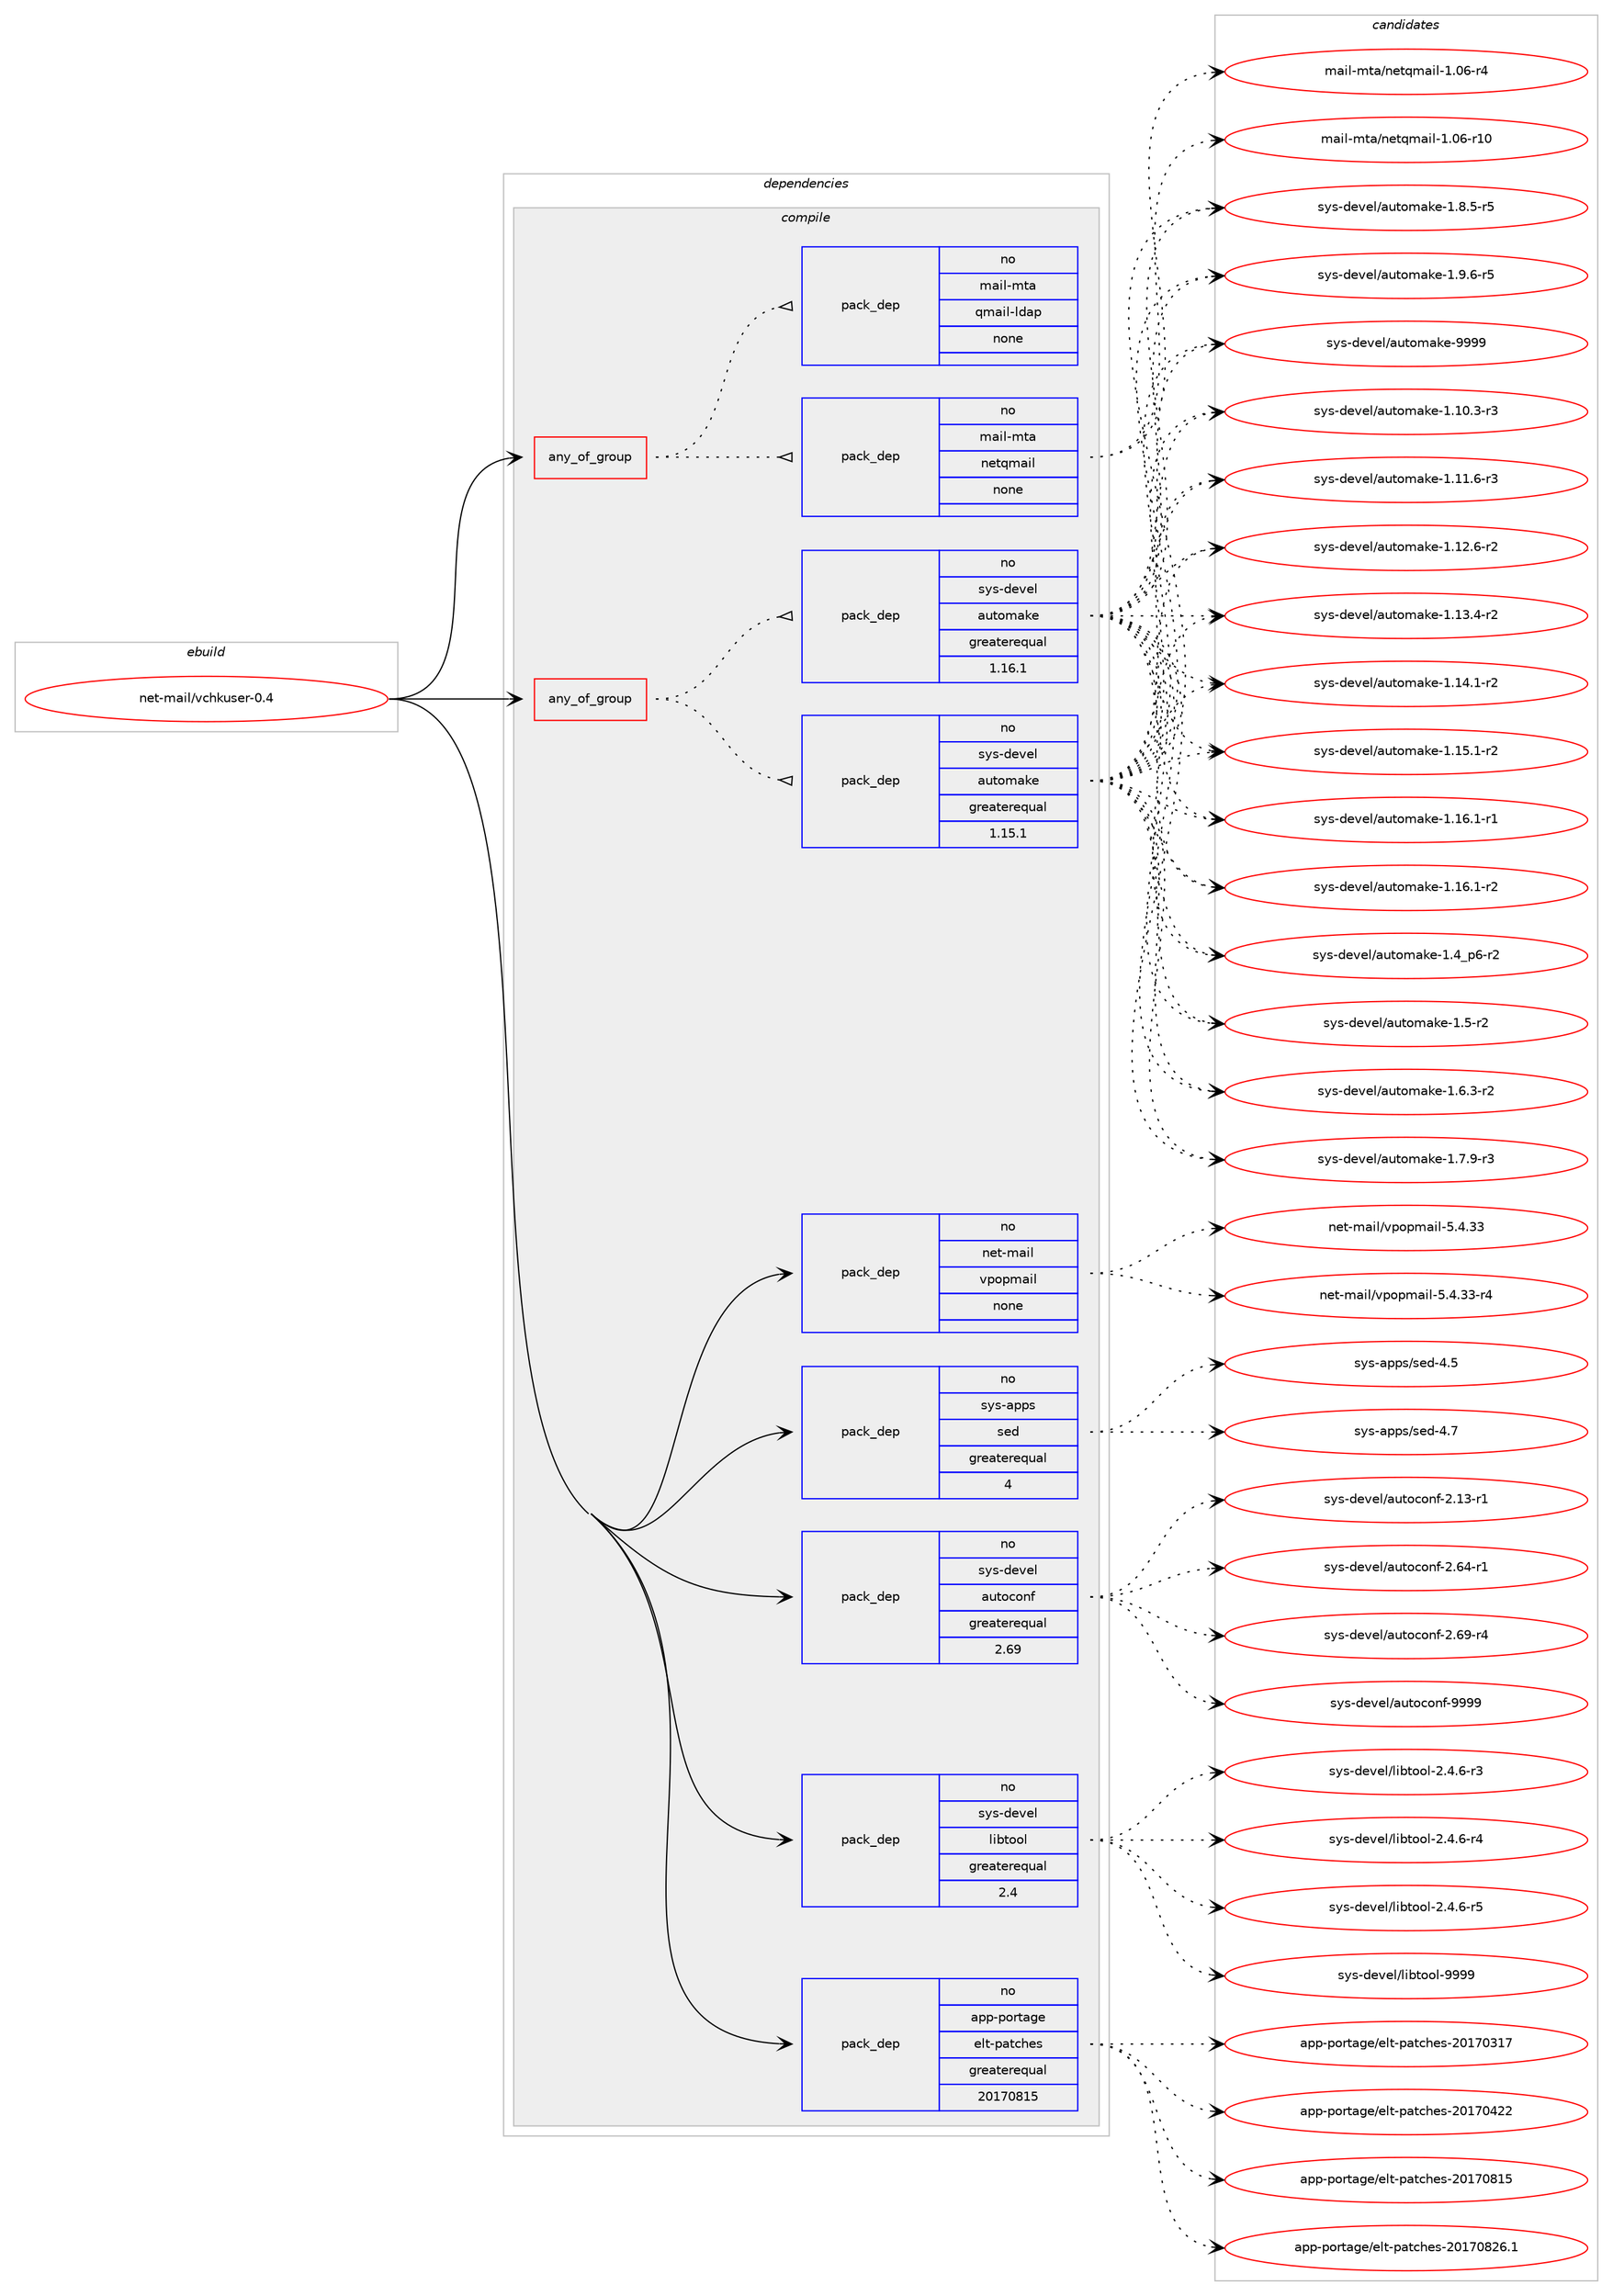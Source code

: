 digraph prolog {

# *************
# Graph options
# *************

newrank=true;
concentrate=true;
compound=true;
graph [rankdir=LR,fontname=Helvetica,fontsize=10,ranksep=1.5];#, ranksep=2.5, nodesep=0.2];
edge  [arrowhead=vee];
node  [fontname=Helvetica,fontsize=10];

# **********
# The ebuild
# **********

subgraph cluster_leftcol {
color=gray;
rank=same;
label=<<i>ebuild</i>>;
id [label="net-mail/vchkuser-0.4", color=red, width=4, href="../net-mail/vchkuser-0.4.svg"];
}

# ****************
# The dependencies
# ****************

subgraph cluster_midcol {
color=gray;
label=<<i>dependencies</i>>;
subgraph cluster_compile {
fillcolor="#eeeeee";
style=filled;
label=<<i>compile</i>>;
subgraph any14120 {
dependency830828 [label=<<TABLE BORDER="0" CELLBORDER="1" CELLSPACING="0" CELLPADDING="4"><TR><TD CELLPADDING="10">any_of_group</TD></TR></TABLE>>, shape=none, color=red];subgraph pack613643 {
dependency830829 [label=<<TABLE BORDER="0" CELLBORDER="1" CELLSPACING="0" CELLPADDING="4" WIDTH="220"><TR><TD ROWSPAN="6" CELLPADDING="30">pack_dep</TD></TR><TR><TD WIDTH="110">no</TD></TR><TR><TD>mail-mta</TD></TR><TR><TD>netqmail</TD></TR><TR><TD>none</TD></TR><TR><TD></TD></TR></TABLE>>, shape=none, color=blue];
}
dependency830828:e -> dependency830829:w [weight=20,style="dotted",arrowhead="oinv"];
subgraph pack613644 {
dependency830830 [label=<<TABLE BORDER="0" CELLBORDER="1" CELLSPACING="0" CELLPADDING="4" WIDTH="220"><TR><TD ROWSPAN="6" CELLPADDING="30">pack_dep</TD></TR><TR><TD WIDTH="110">no</TD></TR><TR><TD>mail-mta</TD></TR><TR><TD>qmail-ldap</TD></TR><TR><TD>none</TD></TR><TR><TD></TD></TR></TABLE>>, shape=none, color=blue];
}
dependency830828:e -> dependency830830:w [weight=20,style="dotted",arrowhead="oinv"];
}
id:e -> dependency830828:w [weight=20,style="solid",arrowhead="vee"];
subgraph any14121 {
dependency830831 [label=<<TABLE BORDER="0" CELLBORDER="1" CELLSPACING="0" CELLPADDING="4"><TR><TD CELLPADDING="10">any_of_group</TD></TR></TABLE>>, shape=none, color=red];subgraph pack613645 {
dependency830832 [label=<<TABLE BORDER="0" CELLBORDER="1" CELLSPACING="0" CELLPADDING="4" WIDTH="220"><TR><TD ROWSPAN="6" CELLPADDING="30">pack_dep</TD></TR><TR><TD WIDTH="110">no</TD></TR><TR><TD>sys-devel</TD></TR><TR><TD>automake</TD></TR><TR><TD>greaterequal</TD></TR><TR><TD>1.16.1</TD></TR></TABLE>>, shape=none, color=blue];
}
dependency830831:e -> dependency830832:w [weight=20,style="dotted",arrowhead="oinv"];
subgraph pack613646 {
dependency830833 [label=<<TABLE BORDER="0" CELLBORDER="1" CELLSPACING="0" CELLPADDING="4" WIDTH="220"><TR><TD ROWSPAN="6" CELLPADDING="30">pack_dep</TD></TR><TR><TD WIDTH="110">no</TD></TR><TR><TD>sys-devel</TD></TR><TR><TD>automake</TD></TR><TR><TD>greaterequal</TD></TR><TR><TD>1.15.1</TD></TR></TABLE>>, shape=none, color=blue];
}
dependency830831:e -> dependency830833:w [weight=20,style="dotted",arrowhead="oinv"];
}
id:e -> dependency830831:w [weight=20,style="solid",arrowhead="vee"];
subgraph pack613647 {
dependency830834 [label=<<TABLE BORDER="0" CELLBORDER="1" CELLSPACING="0" CELLPADDING="4" WIDTH="220"><TR><TD ROWSPAN="6" CELLPADDING="30">pack_dep</TD></TR><TR><TD WIDTH="110">no</TD></TR><TR><TD>app-portage</TD></TR><TR><TD>elt-patches</TD></TR><TR><TD>greaterequal</TD></TR><TR><TD>20170815</TD></TR></TABLE>>, shape=none, color=blue];
}
id:e -> dependency830834:w [weight=20,style="solid",arrowhead="vee"];
subgraph pack613648 {
dependency830835 [label=<<TABLE BORDER="0" CELLBORDER="1" CELLSPACING="0" CELLPADDING="4" WIDTH="220"><TR><TD ROWSPAN="6" CELLPADDING="30">pack_dep</TD></TR><TR><TD WIDTH="110">no</TD></TR><TR><TD>net-mail</TD></TR><TR><TD>vpopmail</TD></TR><TR><TD>none</TD></TR><TR><TD></TD></TR></TABLE>>, shape=none, color=blue];
}
id:e -> dependency830835:w [weight=20,style="solid",arrowhead="vee"];
subgraph pack613649 {
dependency830836 [label=<<TABLE BORDER="0" CELLBORDER="1" CELLSPACING="0" CELLPADDING="4" WIDTH="220"><TR><TD ROWSPAN="6" CELLPADDING="30">pack_dep</TD></TR><TR><TD WIDTH="110">no</TD></TR><TR><TD>sys-apps</TD></TR><TR><TD>sed</TD></TR><TR><TD>greaterequal</TD></TR><TR><TD>4</TD></TR></TABLE>>, shape=none, color=blue];
}
id:e -> dependency830836:w [weight=20,style="solid",arrowhead="vee"];
subgraph pack613650 {
dependency830837 [label=<<TABLE BORDER="0" CELLBORDER="1" CELLSPACING="0" CELLPADDING="4" WIDTH="220"><TR><TD ROWSPAN="6" CELLPADDING="30">pack_dep</TD></TR><TR><TD WIDTH="110">no</TD></TR><TR><TD>sys-devel</TD></TR><TR><TD>autoconf</TD></TR><TR><TD>greaterequal</TD></TR><TR><TD>2.69</TD></TR></TABLE>>, shape=none, color=blue];
}
id:e -> dependency830837:w [weight=20,style="solid",arrowhead="vee"];
subgraph pack613651 {
dependency830838 [label=<<TABLE BORDER="0" CELLBORDER="1" CELLSPACING="0" CELLPADDING="4" WIDTH="220"><TR><TD ROWSPAN="6" CELLPADDING="30">pack_dep</TD></TR><TR><TD WIDTH="110">no</TD></TR><TR><TD>sys-devel</TD></TR><TR><TD>libtool</TD></TR><TR><TD>greaterequal</TD></TR><TR><TD>2.4</TD></TR></TABLE>>, shape=none, color=blue];
}
id:e -> dependency830838:w [weight=20,style="solid",arrowhead="vee"];
}
subgraph cluster_compileandrun {
fillcolor="#eeeeee";
style=filled;
label=<<i>compile and run</i>>;
}
subgraph cluster_run {
fillcolor="#eeeeee";
style=filled;
label=<<i>run</i>>;
}
}

# **************
# The candidates
# **************

subgraph cluster_choices {
rank=same;
color=gray;
label=<<i>candidates</i>>;

subgraph choice613643 {
color=black;
nodesep=1;
choice10997105108451091169747110101116113109971051084549464854451144948 [label="mail-mta/netqmail-1.06-r10", color=red, width=4,href="../mail-mta/netqmail-1.06-r10.svg"];
choice109971051084510911697471101011161131099710510845494648544511452 [label="mail-mta/netqmail-1.06-r4", color=red, width=4,href="../mail-mta/netqmail-1.06-r4.svg"];
dependency830829:e -> choice10997105108451091169747110101116113109971051084549464854451144948:w [style=dotted,weight="100"];
dependency830829:e -> choice109971051084510911697471101011161131099710510845494648544511452:w [style=dotted,weight="100"];
}
subgraph choice613644 {
color=black;
nodesep=1;
}
subgraph choice613645 {
color=black;
nodesep=1;
choice11512111545100101118101108479711711611110997107101454946494846514511451 [label="sys-devel/automake-1.10.3-r3", color=red, width=4,href="../sys-devel/automake-1.10.3-r3.svg"];
choice11512111545100101118101108479711711611110997107101454946494946544511451 [label="sys-devel/automake-1.11.6-r3", color=red, width=4,href="../sys-devel/automake-1.11.6-r3.svg"];
choice11512111545100101118101108479711711611110997107101454946495046544511450 [label="sys-devel/automake-1.12.6-r2", color=red, width=4,href="../sys-devel/automake-1.12.6-r2.svg"];
choice11512111545100101118101108479711711611110997107101454946495146524511450 [label="sys-devel/automake-1.13.4-r2", color=red, width=4,href="../sys-devel/automake-1.13.4-r2.svg"];
choice11512111545100101118101108479711711611110997107101454946495246494511450 [label="sys-devel/automake-1.14.1-r2", color=red, width=4,href="../sys-devel/automake-1.14.1-r2.svg"];
choice11512111545100101118101108479711711611110997107101454946495346494511450 [label="sys-devel/automake-1.15.1-r2", color=red, width=4,href="../sys-devel/automake-1.15.1-r2.svg"];
choice11512111545100101118101108479711711611110997107101454946495446494511449 [label="sys-devel/automake-1.16.1-r1", color=red, width=4,href="../sys-devel/automake-1.16.1-r1.svg"];
choice11512111545100101118101108479711711611110997107101454946495446494511450 [label="sys-devel/automake-1.16.1-r2", color=red, width=4,href="../sys-devel/automake-1.16.1-r2.svg"];
choice115121115451001011181011084797117116111109971071014549465295112544511450 [label="sys-devel/automake-1.4_p6-r2", color=red, width=4,href="../sys-devel/automake-1.4_p6-r2.svg"];
choice11512111545100101118101108479711711611110997107101454946534511450 [label="sys-devel/automake-1.5-r2", color=red, width=4,href="../sys-devel/automake-1.5-r2.svg"];
choice115121115451001011181011084797117116111109971071014549465446514511450 [label="sys-devel/automake-1.6.3-r2", color=red, width=4,href="../sys-devel/automake-1.6.3-r2.svg"];
choice115121115451001011181011084797117116111109971071014549465546574511451 [label="sys-devel/automake-1.7.9-r3", color=red, width=4,href="../sys-devel/automake-1.7.9-r3.svg"];
choice115121115451001011181011084797117116111109971071014549465646534511453 [label="sys-devel/automake-1.8.5-r5", color=red, width=4,href="../sys-devel/automake-1.8.5-r5.svg"];
choice115121115451001011181011084797117116111109971071014549465746544511453 [label="sys-devel/automake-1.9.6-r5", color=red, width=4,href="../sys-devel/automake-1.9.6-r5.svg"];
choice115121115451001011181011084797117116111109971071014557575757 [label="sys-devel/automake-9999", color=red, width=4,href="../sys-devel/automake-9999.svg"];
dependency830832:e -> choice11512111545100101118101108479711711611110997107101454946494846514511451:w [style=dotted,weight="100"];
dependency830832:e -> choice11512111545100101118101108479711711611110997107101454946494946544511451:w [style=dotted,weight="100"];
dependency830832:e -> choice11512111545100101118101108479711711611110997107101454946495046544511450:w [style=dotted,weight="100"];
dependency830832:e -> choice11512111545100101118101108479711711611110997107101454946495146524511450:w [style=dotted,weight="100"];
dependency830832:e -> choice11512111545100101118101108479711711611110997107101454946495246494511450:w [style=dotted,weight="100"];
dependency830832:e -> choice11512111545100101118101108479711711611110997107101454946495346494511450:w [style=dotted,weight="100"];
dependency830832:e -> choice11512111545100101118101108479711711611110997107101454946495446494511449:w [style=dotted,weight="100"];
dependency830832:e -> choice11512111545100101118101108479711711611110997107101454946495446494511450:w [style=dotted,weight="100"];
dependency830832:e -> choice115121115451001011181011084797117116111109971071014549465295112544511450:w [style=dotted,weight="100"];
dependency830832:e -> choice11512111545100101118101108479711711611110997107101454946534511450:w [style=dotted,weight="100"];
dependency830832:e -> choice115121115451001011181011084797117116111109971071014549465446514511450:w [style=dotted,weight="100"];
dependency830832:e -> choice115121115451001011181011084797117116111109971071014549465546574511451:w [style=dotted,weight="100"];
dependency830832:e -> choice115121115451001011181011084797117116111109971071014549465646534511453:w [style=dotted,weight="100"];
dependency830832:e -> choice115121115451001011181011084797117116111109971071014549465746544511453:w [style=dotted,weight="100"];
dependency830832:e -> choice115121115451001011181011084797117116111109971071014557575757:w [style=dotted,weight="100"];
}
subgraph choice613646 {
color=black;
nodesep=1;
choice11512111545100101118101108479711711611110997107101454946494846514511451 [label="sys-devel/automake-1.10.3-r3", color=red, width=4,href="../sys-devel/automake-1.10.3-r3.svg"];
choice11512111545100101118101108479711711611110997107101454946494946544511451 [label="sys-devel/automake-1.11.6-r3", color=red, width=4,href="../sys-devel/automake-1.11.6-r3.svg"];
choice11512111545100101118101108479711711611110997107101454946495046544511450 [label="sys-devel/automake-1.12.6-r2", color=red, width=4,href="../sys-devel/automake-1.12.6-r2.svg"];
choice11512111545100101118101108479711711611110997107101454946495146524511450 [label="sys-devel/automake-1.13.4-r2", color=red, width=4,href="../sys-devel/automake-1.13.4-r2.svg"];
choice11512111545100101118101108479711711611110997107101454946495246494511450 [label="sys-devel/automake-1.14.1-r2", color=red, width=4,href="../sys-devel/automake-1.14.1-r2.svg"];
choice11512111545100101118101108479711711611110997107101454946495346494511450 [label="sys-devel/automake-1.15.1-r2", color=red, width=4,href="../sys-devel/automake-1.15.1-r2.svg"];
choice11512111545100101118101108479711711611110997107101454946495446494511449 [label="sys-devel/automake-1.16.1-r1", color=red, width=4,href="../sys-devel/automake-1.16.1-r1.svg"];
choice11512111545100101118101108479711711611110997107101454946495446494511450 [label="sys-devel/automake-1.16.1-r2", color=red, width=4,href="../sys-devel/automake-1.16.1-r2.svg"];
choice115121115451001011181011084797117116111109971071014549465295112544511450 [label="sys-devel/automake-1.4_p6-r2", color=red, width=4,href="../sys-devel/automake-1.4_p6-r2.svg"];
choice11512111545100101118101108479711711611110997107101454946534511450 [label="sys-devel/automake-1.5-r2", color=red, width=4,href="../sys-devel/automake-1.5-r2.svg"];
choice115121115451001011181011084797117116111109971071014549465446514511450 [label="sys-devel/automake-1.6.3-r2", color=red, width=4,href="../sys-devel/automake-1.6.3-r2.svg"];
choice115121115451001011181011084797117116111109971071014549465546574511451 [label="sys-devel/automake-1.7.9-r3", color=red, width=4,href="../sys-devel/automake-1.7.9-r3.svg"];
choice115121115451001011181011084797117116111109971071014549465646534511453 [label="sys-devel/automake-1.8.5-r5", color=red, width=4,href="../sys-devel/automake-1.8.5-r5.svg"];
choice115121115451001011181011084797117116111109971071014549465746544511453 [label="sys-devel/automake-1.9.6-r5", color=red, width=4,href="../sys-devel/automake-1.9.6-r5.svg"];
choice115121115451001011181011084797117116111109971071014557575757 [label="sys-devel/automake-9999", color=red, width=4,href="../sys-devel/automake-9999.svg"];
dependency830833:e -> choice11512111545100101118101108479711711611110997107101454946494846514511451:w [style=dotted,weight="100"];
dependency830833:e -> choice11512111545100101118101108479711711611110997107101454946494946544511451:w [style=dotted,weight="100"];
dependency830833:e -> choice11512111545100101118101108479711711611110997107101454946495046544511450:w [style=dotted,weight="100"];
dependency830833:e -> choice11512111545100101118101108479711711611110997107101454946495146524511450:w [style=dotted,weight="100"];
dependency830833:e -> choice11512111545100101118101108479711711611110997107101454946495246494511450:w [style=dotted,weight="100"];
dependency830833:e -> choice11512111545100101118101108479711711611110997107101454946495346494511450:w [style=dotted,weight="100"];
dependency830833:e -> choice11512111545100101118101108479711711611110997107101454946495446494511449:w [style=dotted,weight="100"];
dependency830833:e -> choice11512111545100101118101108479711711611110997107101454946495446494511450:w [style=dotted,weight="100"];
dependency830833:e -> choice115121115451001011181011084797117116111109971071014549465295112544511450:w [style=dotted,weight="100"];
dependency830833:e -> choice11512111545100101118101108479711711611110997107101454946534511450:w [style=dotted,weight="100"];
dependency830833:e -> choice115121115451001011181011084797117116111109971071014549465446514511450:w [style=dotted,weight="100"];
dependency830833:e -> choice115121115451001011181011084797117116111109971071014549465546574511451:w [style=dotted,weight="100"];
dependency830833:e -> choice115121115451001011181011084797117116111109971071014549465646534511453:w [style=dotted,weight="100"];
dependency830833:e -> choice115121115451001011181011084797117116111109971071014549465746544511453:w [style=dotted,weight="100"];
dependency830833:e -> choice115121115451001011181011084797117116111109971071014557575757:w [style=dotted,weight="100"];
}
subgraph choice613647 {
color=black;
nodesep=1;
choice97112112451121111141169710310147101108116451129711699104101115455048495548514955 [label="app-portage/elt-patches-20170317", color=red, width=4,href="../app-portage/elt-patches-20170317.svg"];
choice97112112451121111141169710310147101108116451129711699104101115455048495548525050 [label="app-portage/elt-patches-20170422", color=red, width=4,href="../app-portage/elt-patches-20170422.svg"];
choice97112112451121111141169710310147101108116451129711699104101115455048495548564953 [label="app-portage/elt-patches-20170815", color=red, width=4,href="../app-portage/elt-patches-20170815.svg"];
choice971121124511211111411697103101471011081164511297116991041011154550484955485650544649 [label="app-portage/elt-patches-20170826.1", color=red, width=4,href="../app-portage/elt-patches-20170826.1.svg"];
dependency830834:e -> choice97112112451121111141169710310147101108116451129711699104101115455048495548514955:w [style=dotted,weight="100"];
dependency830834:e -> choice97112112451121111141169710310147101108116451129711699104101115455048495548525050:w [style=dotted,weight="100"];
dependency830834:e -> choice97112112451121111141169710310147101108116451129711699104101115455048495548564953:w [style=dotted,weight="100"];
dependency830834:e -> choice971121124511211111411697103101471011081164511297116991041011154550484955485650544649:w [style=dotted,weight="100"];
}
subgraph choice613648 {
color=black;
nodesep=1;
choice1101011164510997105108471181121111121099710510845534652465151 [label="net-mail/vpopmail-5.4.33", color=red, width=4,href="../net-mail/vpopmail-5.4.33.svg"];
choice11010111645109971051084711811211111210997105108455346524651514511452 [label="net-mail/vpopmail-5.4.33-r4", color=red, width=4,href="../net-mail/vpopmail-5.4.33-r4.svg"];
dependency830835:e -> choice1101011164510997105108471181121111121099710510845534652465151:w [style=dotted,weight="100"];
dependency830835:e -> choice11010111645109971051084711811211111210997105108455346524651514511452:w [style=dotted,weight="100"];
}
subgraph choice613649 {
color=black;
nodesep=1;
choice11512111545971121121154711510110045524653 [label="sys-apps/sed-4.5", color=red, width=4,href="../sys-apps/sed-4.5.svg"];
choice11512111545971121121154711510110045524655 [label="sys-apps/sed-4.7", color=red, width=4,href="../sys-apps/sed-4.7.svg"];
dependency830836:e -> choice11512111545971121121154711510110045524653:w [style=dotted,weight="100"];
dependency830836:e -> choice11512111545971121121154711510110045524655:w [style=dotted,weight="100"];
}
subgraph choice613650 {
color=black;
nodesep=1;
choice1151211154510010111810110847971171161119911111010245504649514511449 [label="sys-devel/autoconf-2.13-r1", color=red, width=4,href="../sys-devel/autoconf-2.13-r1.svg"];
choice1151211154510010111810110847971171161119911111010245504654524511449 [label="sys-devel/autoconf-2.64-r1", color=red, width=4,href="../sys-devel/autoconf-2.64-r1.svg"];
choice1151211154510010111810110847971171161119911111010245504654574511452 [label="sys-devel/autoconf-2.69-r4", color=red, width=4,href="../sys-devel/autoconf-2.69-r4.svg"];
choice115121115451001011181011084797117116111991111101024557575757 [label="sys-devel/autoconf-9999", color=red, width=4,href="../sys-devel/autoconf-9999.svg"];
dependency830837:e -> choice1151211154510010111810110847971171161119911111010245504649514511449:w [style=dotted,weight="100"];
dependency830837:e -> choice1151211154510010111810110847971171161119911111010245504654524511449:w [style=dotted,weight="100"];
dependency830837:e -> choice1151211154510010111810110847971171161119911111010245504654574511452:w [style=dotted,weight="100"];
dependency830837:e -> choice115121115451001011181011084797117116111991111101024557575757:w [style=dotted,weight="100"];
}
subgraph choice613651 {
color=black;
nodesep=1;
choice1151211154510010111810110847108105981161111111084550465246544511451 [label="sys-devel/libtool-2.4.6-r3", color=red, width=4,href="../sys-devel/libtool-2.4.6-r3.svg"];
choice1151211154510010111810110847108105981161111111084550465246544511452 [label="sys-devel/libtool-2.4.6-r4", color=red, width=4,href="../sys-devel/libtool-2.4.6-r4.svg"];
choice1151211154510010111810110847108105981161111111084550465246544511453 [label="sys-devel/libtool-2.4.6-r5", color=red, width=4,href="../sys-devel/libtool-2.4.6-r5.svg"];
choice1151211154510010111810110847108105981161111111084557575757 [label="sys-devel/libtool-9999", color=red, width=4,href="../sys-devel/libtool-9999.svg"];
dependency830838:e -> choice1151211154510010111810110847108105981161111111084550465246544511451:w [style=dotted,weight="100"];
dependency830838:e -> choice1151211154510010111810110847108105981161111111084550465246544511452:w [style=dotted,weight="100"];
dependency830838:e -> choice1151211154510010111810110847108105981161111111084550465246544511453:w [style=dotted,weight="100"];
dependency830838:e -> choice1151211154510010111810110847108105981161111111084557575757:w [style=dotted,weight="100"];
}
}

}
